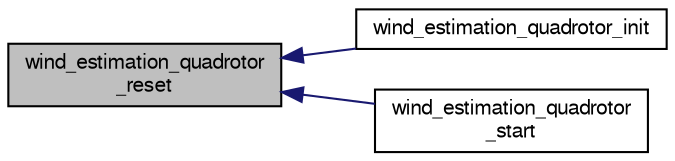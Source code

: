 digraph "wind_estimation_quadrotor_reset"
{
  edge [fontname="FreeSans",fontsize="10",labelfontname="FreeSans",labelfontsize="10"];
  node [fontname="FreeSans",fontsize="10",shape=record];
  rankdir="LR";
  Node1 [label="wind_estimation_quadrotor\l_reset",height=0.2,width=0.4,color="black", fillcolor="grey75", style="filled", fontcolor="black"];
  Node1 -> Node2 [dir="back",color="midnightblue",fontsize="10",style="solid",fontname="FreeSans"];
  Node2 [label="wind_estimation_quadrotor_init",height=0.2,width=0.4,color="black", fillcolor="white", style="filled",URL="$wind__estimation__quadrotor_8h.html#a677f6eb1e2c4f6f4593a141057831f66"];
  Node1 -> Node3 [dir="back",color="midnightblue",fontsize="10",style="solid",fontname="FreeSans"];
  Node3 [label="wind_estimation_quadrotor\l_start",height=0.2,width=0.4,color="black", fillcolor="white", style="filled",URL="$wind__estimation__quadrotor_8h.html#a12628282e6072bb4bae58d9ba1363053"];
}
